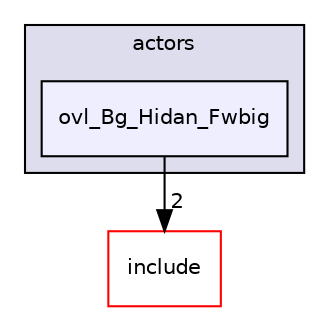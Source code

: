 digraph "src/overlays/actors/ovl_Bg_Hidan_Fwbig" {
  compound=true
  node [ fontsize="10", fontname="Helvetica"];
  edge [ labelfontsize="10", labelfontname="Helvetica"];
  subgraph clusterdir_e93473484be31ce7bcb356bd643a22f8 {
    graph [ bgcolor="#ddddee", pencolor="black", label="actors" fontname="Helvetica", fontsize="10", URL="dir_e93473484be31ce7bcb356bd643a22f8.html"]
  dir_afa29c741e9105be203536315b8e3048 [shape=box, label="ovl_Bg_Hidan_Fwbig", style="filled", fillcolor="#eeeeff", pencolor="black", URL="dir_afa29c741e9105be203536315b8e3048.html"];
  }
  dir_d44c64559bbebec7f509842c48db8b23 [shape=box label="include" fillcolor="white" style="filled" color="red" URL="dir_d44c64559bbebec7f509842c48db8b23.html"];
  dir_afa29c741e9105be203536315b8e3048->dir_d44c64559bbebec7f509842c48db8b23 [headlabel="2", labeldistance=1.5 headhref="dir_000050_000000.html"];
}

